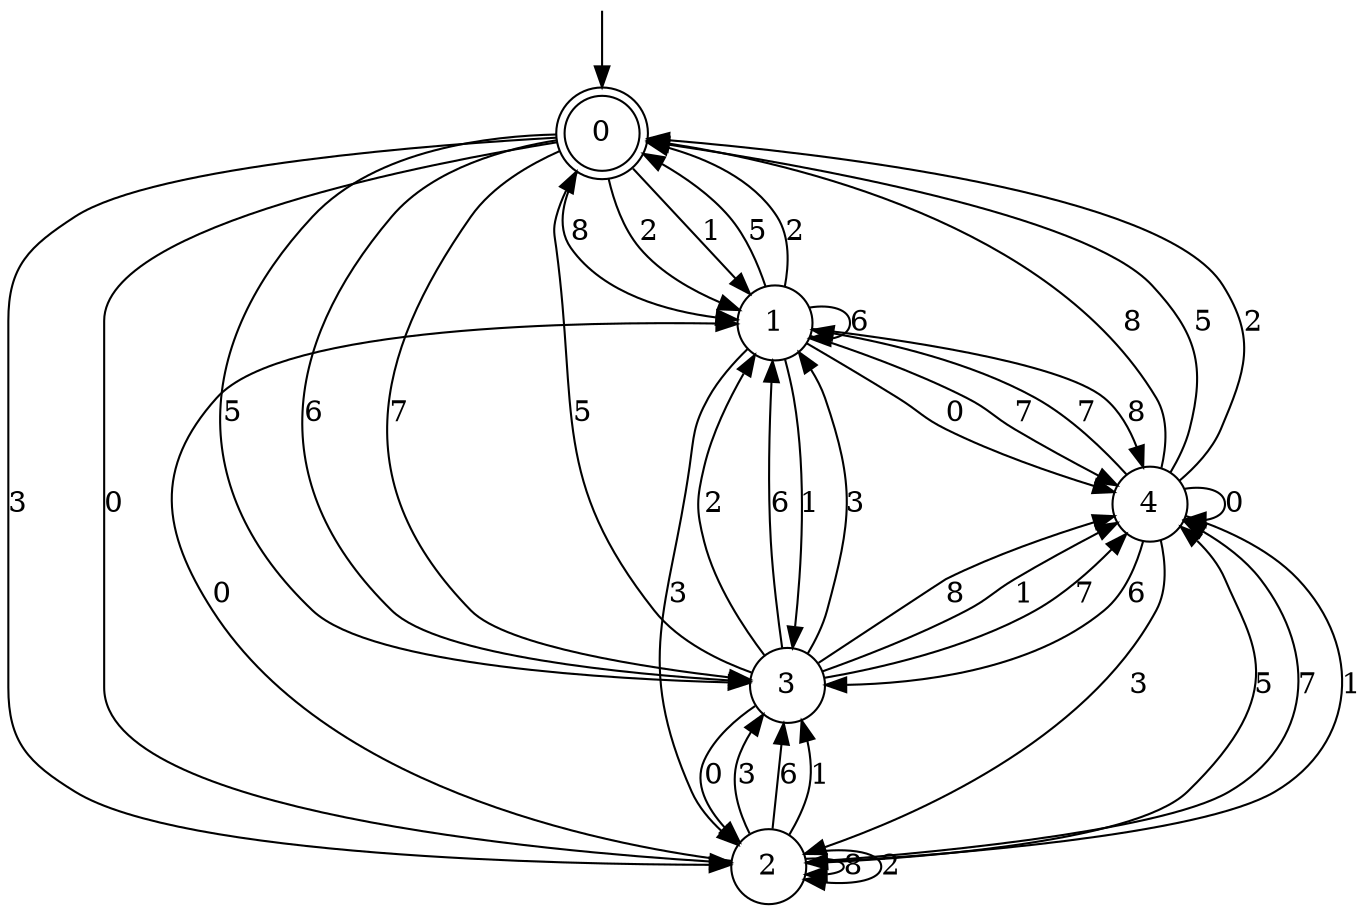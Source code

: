 digraph g {

	s0 [shape="doublecircle" label="0"];
	s1 [shape="circle" label="1"];
	s2 [shape="circle" label="2"];
	s3 [shape="circle" label="3"];
	s4 [shape="circle" label="4"];
	s0 -> s1 [label="8"];
	s0 -> s2 [label="3"];
	s0 -> s3 [label="5"];
	s0 -> s1 [label="2"];
	s0 -> s2 [label="0"];
	s0 -> s3 [label="6"];
	s0 -> s1 [label="1"];
	s0 -> s3 [label="7"];
	s1 -> s4 [label="8"];
	s1 -> s2 [label="3"];
	s1 -> s0 [label="5"];
	s1 -> s0 [label="2"];
	s1 -> s4 [label="0"];
	s1 -> s1 [label="6"];
	s1 -> s3 [label="1"];
	s1 -> s4 [label="7"];
	s2 -> s2 [label="8"];
	s2 -> s3 [label="3"];
	s2 -> s4 [label="5"];
	s2 -> s2 [label="2"];
	s2 -> s1 [label="0"];
	s2 -> s3 [label="6"];
	s2 -> s3 [label="1"];
	s2 -> s4 [label="7"];
	s3 -> s4 [label="8"];
	s3 -> s1 [label="3"];
	s3 -> s0 [label="5"];
	s3 -> s1 [label="2"];
	s3 -> s2 [label="0"];
	s3 -> s1 [label="6"];
	s3 -> s4 [label="1"];
	s3 -> s4 [label="7"];
	s4 -> s0 [label="8"];
	s4 -> s2 [label="3"];
	s4 -> s0 [label="5"];
	s4 -> s0 [label="2"];
	s4 -> s4 [label="0"];
	s4 -> s3 [label="6"];
	s4 -> s2 [label="1"];
	s4 -> s1 [label="7"];

__start0 [label="" shape="none" width="0" height="0"];
__start0 -> s0;

}

